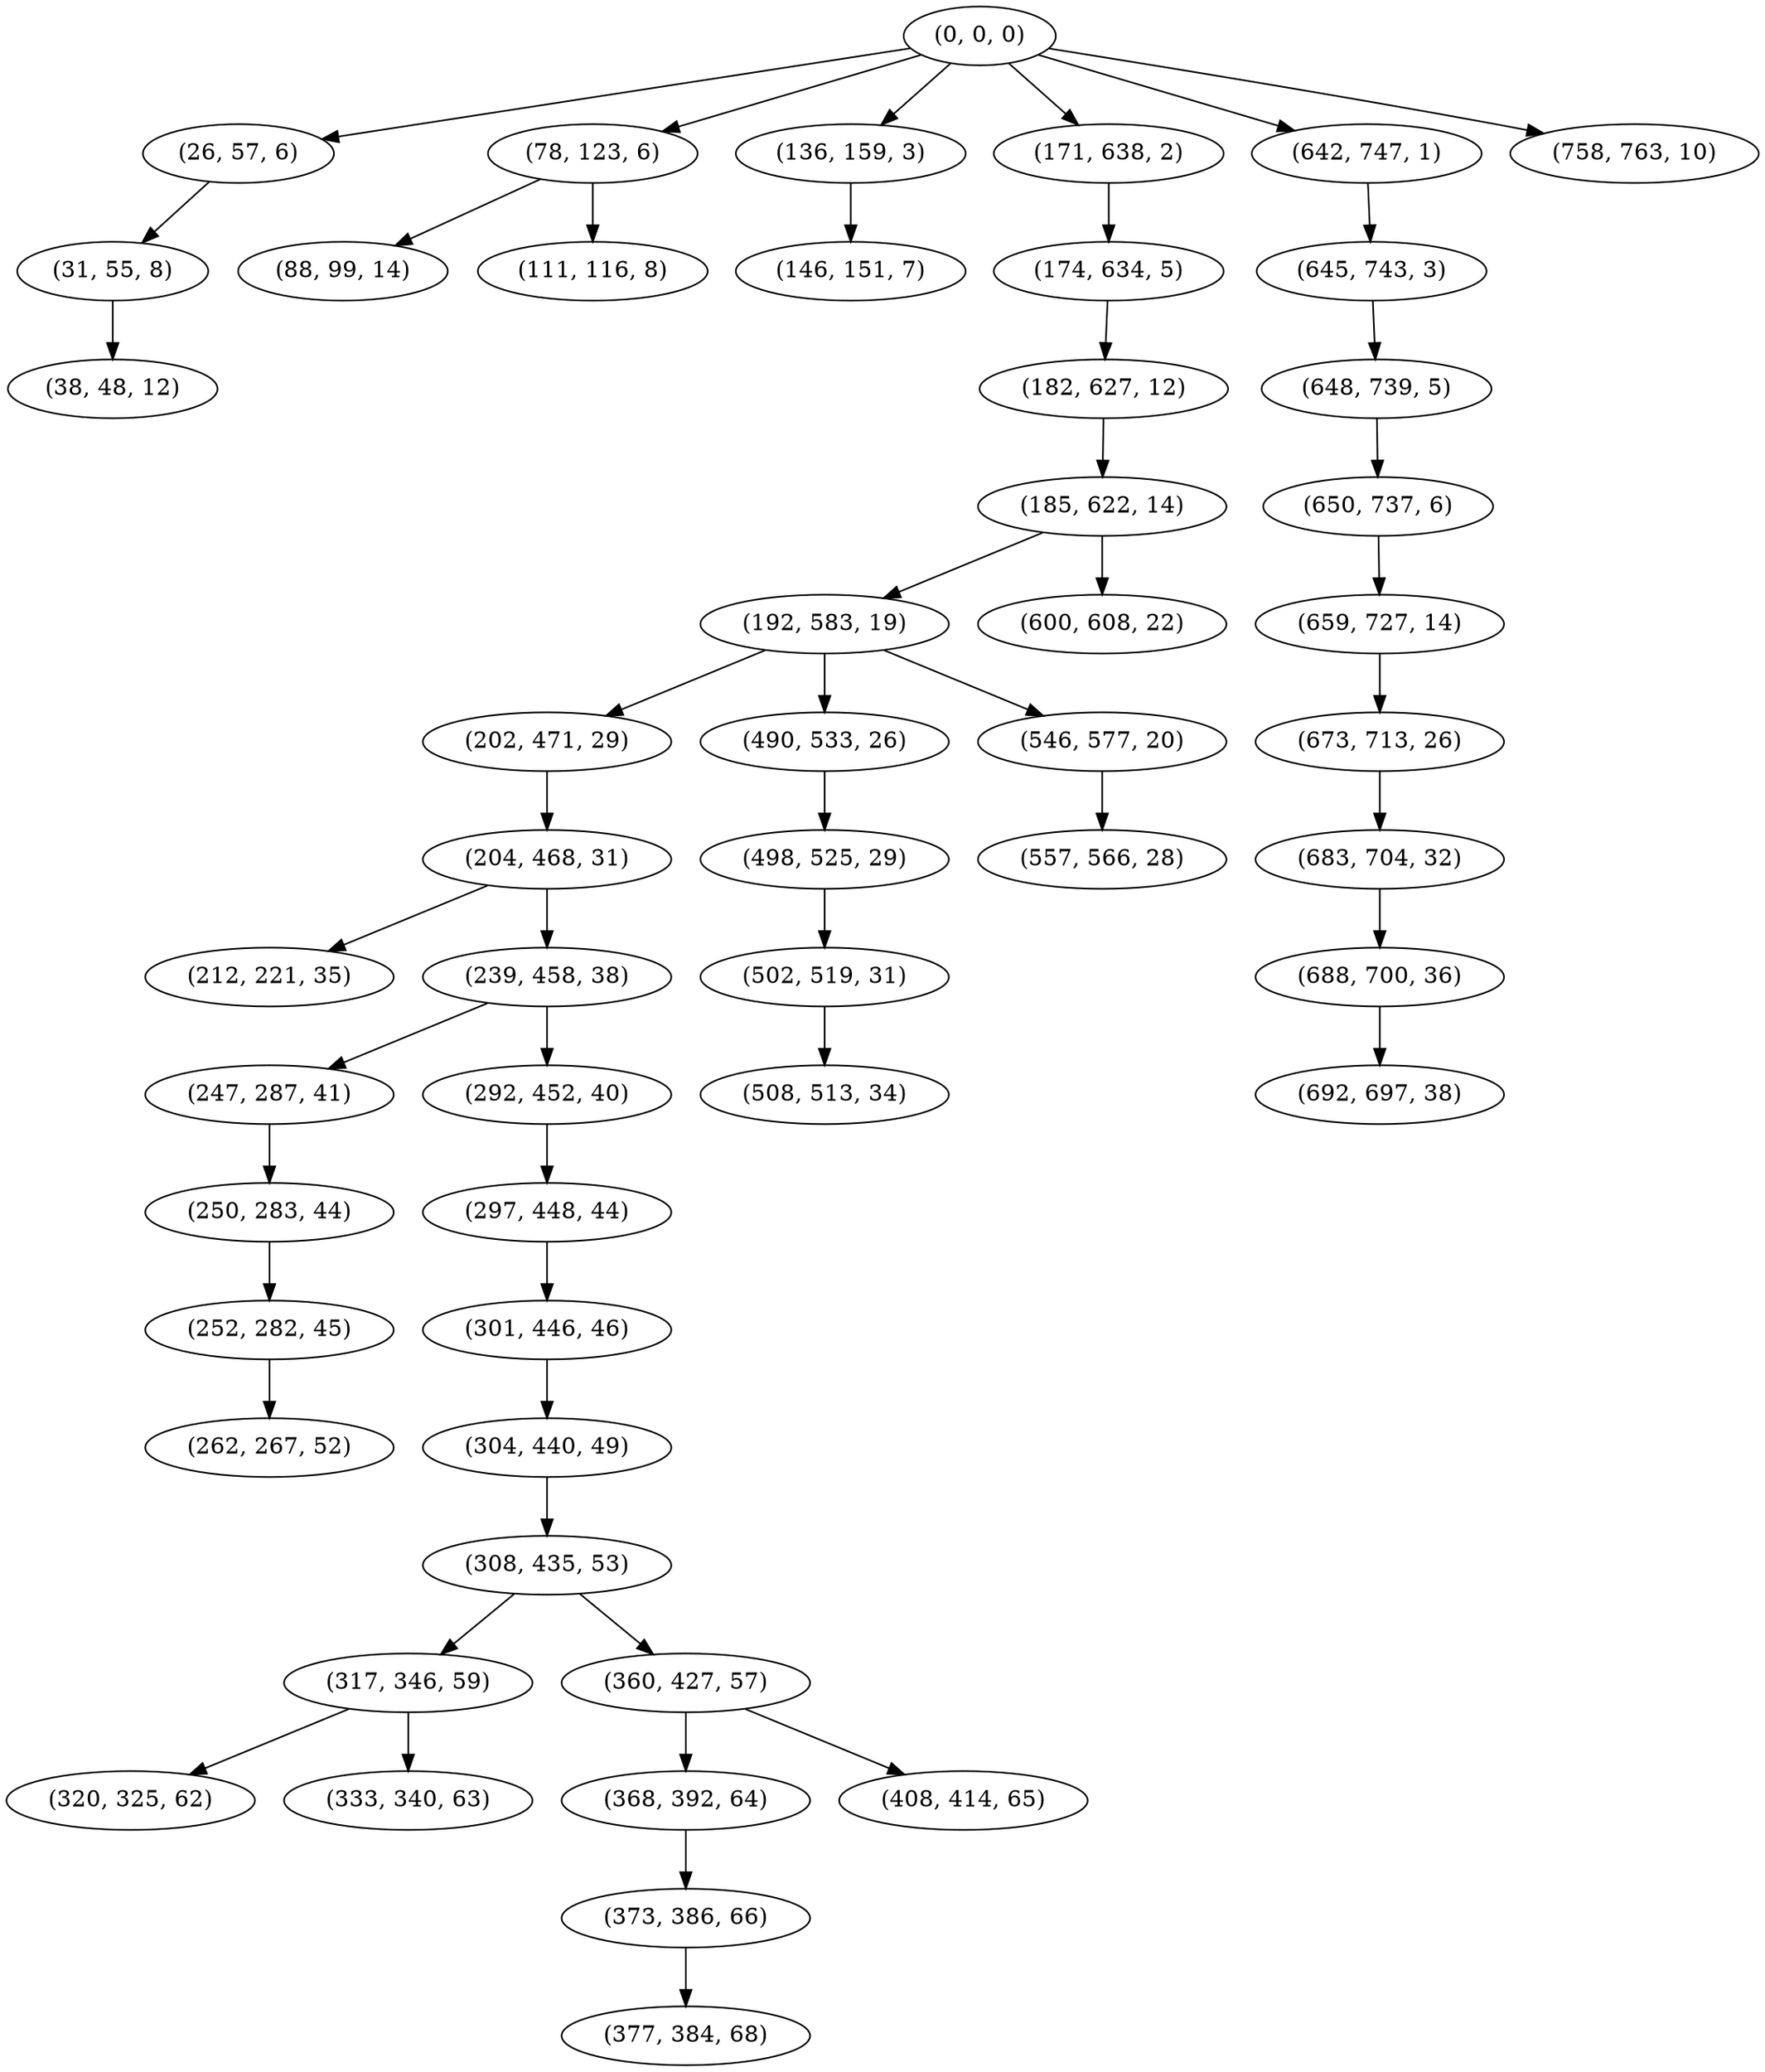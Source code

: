 digraph tree {
    "(0, 0, 0)";
    "(26, 57, 6)";
    "(31, 55, 8)";
    "(38, 48, 12)";
    "(78, 123, 6)";
    "(88, 99, 14)";
    "(111, 116, 8)";
    "(136, 159, 3)";
    "(146, 151, 7)";
    "(171, 638, 2)";
    "(174, 634, 5)";
    "(182, 627, 12)";
    "(185, 622, 14)";
    "(192, 583, 19)";
    "(202, 471, 29)";
    "(204, 468, 31)";
    "(212, 221, 35)";
    "(239, 458, 38)";
    "(247, 287, 41)";
    "(250, 283, 44)";
    "(252, 282, 45)";
    "(262, 267, 52)";
    "(292, 452, 40)";
    "(297, 448, 44)";
    "(301, 446, 46)";
    "(304, 440, 49)";
    "(308, 435, 53)";
    "(317, 346, 59)";
    "(320, 325, 62)";
    "(333, 340, 63)";
    "(360, 427, 57)";
    "(368, 392, 64)";
    "(373, 386, 66)";
    "(377, 384, 68)";
    "(408, 414, 65)";
    "(490, 533, 26)";
    "(498, 525, 29)";
    "(502, 519, 31)";
    "(508, 513, 34)";
    "(546, 577, 20)";
    "(557, 566, 28)";
    "(600, 608, 22)";
    "(642, 747, 1)";
    "(645, 743, 3)";
    "(648, 739, 5)";
    "(650, 737, 6)";
    "(659, 727, 14)";
    "(673, 713, 26)";
    "(683, 704, 32)";
    "(688, 700, 36)";
    "(692, 697, 38)";
    "(758, 763, 10)";
    "(0, 0, 0)" -> "(26, 57, 6)";
    "(0, 0, 0)" -> "(78, 123, 6)";
    "(0, 0, 0)" -> "(136, 159, 3)";
    "(0, 0, 0)" -> "(171, 638, 2)";
    "(0, 0, 0)" -> "(642, 747, 1)";
    "(0, 0, 0)" -> "(758, 763, 10)";
    "(26, 57, 6)" -> "(31, 55, 8)";
    "(31, 55, 8)" -> "(38, 48, 12)";
    "(78, 123, 6)" -> "(88, 99, 14)";
    "(78, 123, 6)" -> "(111, 116, 8)";
    "(136, 159, 3)" -> "(146, 151, 7)";
    "(171, 638, 2)" -> "(174, 634, 5)";
    "(174, 634, 5)" -> "(182, 627, 12)";
    "(182, 627, 12)" -> "(185, 622, 14)";
    "(185, 622, 14)" -> "(192, 583, 19)";
    "(185, 622, 14)" -> "(600, 608, 22)";
    "(192, 583, 19)" -> "(202, 471, 29)";
    "(192, 583, 19)" -> "(490, 533, 26)";
    "(192, 583, 19)" -> "(546, 577, 20)";
    "(202, 471, 29)" -> "(204, 468, 31)";
    "(204, 468, 31)" -> "(212, 221, 35)";
    "(204, 468, 31)" -> "(239, 458, 38)";
    "(239, 458, 38)" -> "(247, 287, 41)";
    "(239, 458, 38)" -> "(292, 452, 40)";
    "(247, 287, 41)" -> "(250, 283, 44)";
    "(250, 283, 44)" -> "(252, 282, 45)";
    "(252, 282, 45)" -> "(262, 267, 52)";
    "(292, 452, 40)" -> "(297, 448, 44)";
    "(297, 448, 44)" -> "(301, 446, 46)";
    "(301, 446, 46)" -> "(304, 440, 49)";
    "(304, 440, 49)" -> "(308, 435, 53)";
    "(308, 435, 53)" -> "(317, 346, 59)";
    "(308, 435, 53)" -> "(360, 427, 57)";
    "(317, 346, 59)" -> "(320, 325, 62)";
    "(317, 346, 59)" -> "(333, 340, 63)";
    "(360, 427, 57)" -> "(368, 392, 64)";
    "(360, 427, 57)" -> "(408, 414, 65)";
    "(368, 392, 64)" -> "(373, 386, 66)";
    "(373, 386, 66)" -> "(377, 384, 68)";
    "(490, 533, 26)" -> "(498, 525, 29)";
    "(498, 525, 29)" -> "(502, 519, 31)";
    "(502, 519, 31)" -> "(508, 513, 34)";
    "(546, 577, 20)" -> "(557, 566, 28)";
    "(642, 747, 1)" -> "(645, 743, 3)";
    "(645, 743, 3)" -> "(648, 739, 5)";
    "(648, 739, 5)" -> "(650, 737, 6)";
    "(650, 737, 6)" -> "(659, 727, 14)";
    "(659, 727, 14)" -> "(673, 713, 26)";
    "(673, 713, 26)" -> "(683, 704, 32)";
    "(683, 704, 32)" -> "(688, 700, 36)";
    "(688, 700, 36)" -> "(692, 697, 38)";
}
